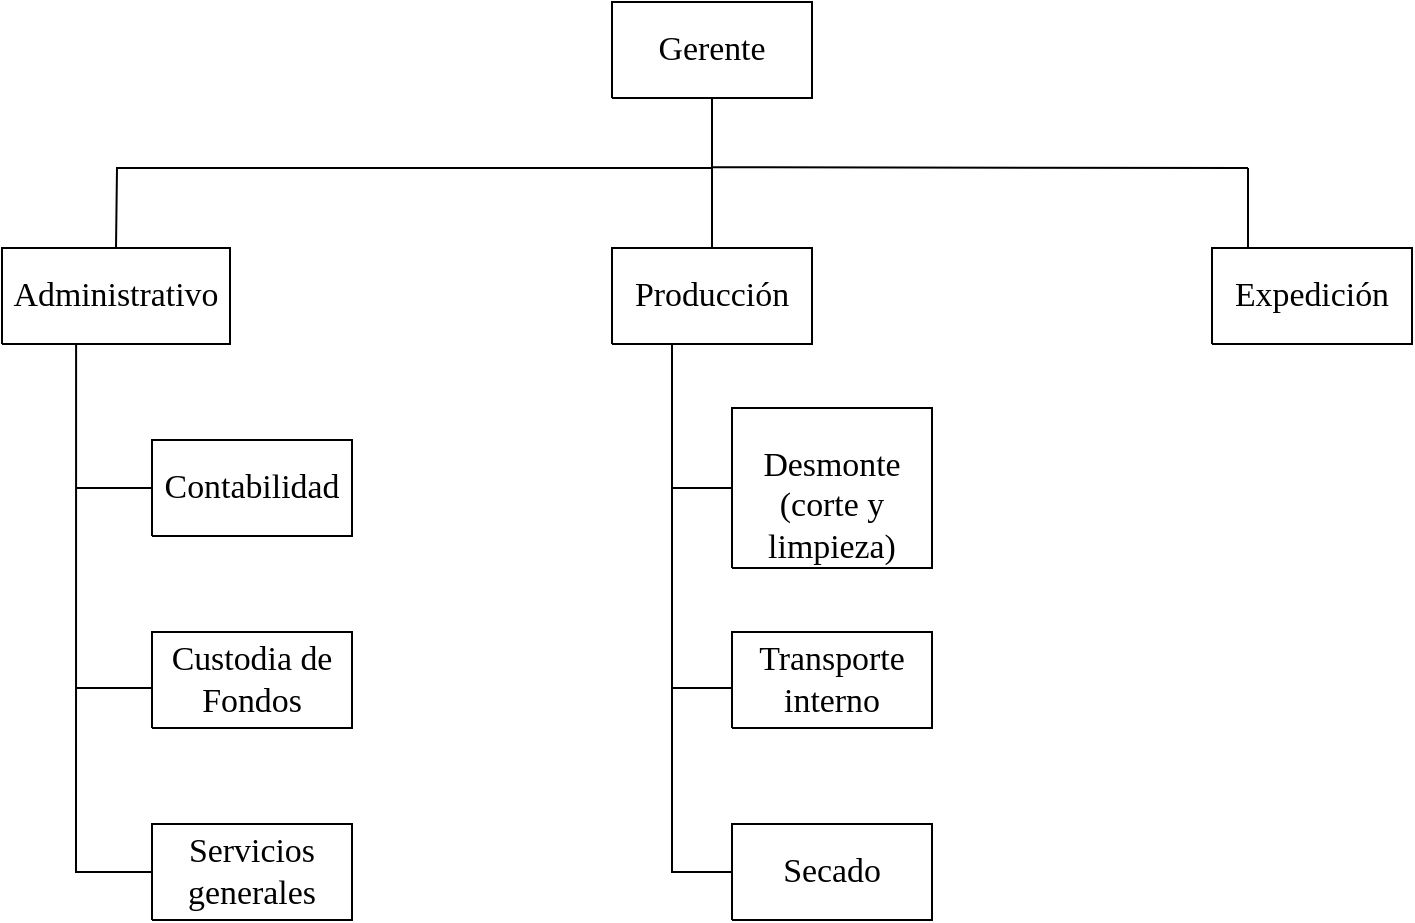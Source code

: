 <mxfile version="21.6.8" type="device">
  <diagram name="Página-1" id="Page-1">
    <mxGraphModel dx="864" dy="516" grid="1" gridSize="10" guides="1" tooltips="1" connect="1" arrows="1" fold="1" page="1" pageScale="1" pageWidth="827" pageHeight="1169" math="0" shadow="0">
      <root>
        <mxCell id="0" />
        <mxCell id="1" parent="0" />
        <UserObject label="&lt;div style=&quot;font-size: 1px&quot;&gt;&lt;p style=&quot;text-align:center;margin-left:0;margin-right:0;margin-top:0px;margin-bottom:0px;text-indent:0;vertical-align:middle;direction:ltr;&quot;&gt;&lt;/p&gt;&lt;/div&gt;" tags="Fondo" id="2">
          <mxCell style="verticalAlign=middle;align=center;overflow=width;vsdxID=2;fillColor=#FFFFFF;gradientColor=none;shape=stencil(UzV2Ls5ILEhVNTIoLinKz04tz0wpyVA1dlE1MsrMy0gtyiwBslSNXVWNndPyi1LTi/JL81Ig/IJEkEoQKze/DGRCBUSfAUiHkUElhGdoAOG7QZTmZObhVIpHIcwUMpSS4AA0pUAGwo9pmTk5kCBClkcPE6AQJDyNXQE=);spacingTop=-3;spacingBottom=-3;spacingLeft=-3;spacingRight=-3;points=[];labelBackgroundColor=none;rounded=0;html=1;whiteSpace=wrap;" parent="1" vertex="1">
            <mxGeometry x="330" y="25" width="100" height="48" as="geometry" />
          </mxCell>
        </UserObject>
        <UserObject label="" tags="Fondo" id="3">
          <mxCell style="vsdxID=4;fillColor=none;gradientColor=none;shape=stencil(nZBLDoAgDERP0z3SIyjew0SURgSD+Lu9kMZoXLhwN9O+tukAlrNpJg1SzDH4QW/URgNYgZTkjA4UkwJUgGXng+6DX1zLfmoymdXo17xh5zmRJ6Q42BWCfc2oJfdAr+Yv+AP9Cb7OJ3H/2JG1HNGz/84klThPVCc=);strokeColor=none;points=[];labelBackgroundColor=none;rounded=0;html=1;whiteSpace=wrap;" parent="1" vertex="1">
            <mxGeometry x="330" y="25" width="100" height="48" as="geometry" />
          </mxCell>
        </UserObject>
        <UserObject label="&lt;div style=&quot;font-size: 1px&quot;&gt;&lt;font style=&quot;font-size:16.93px;font-family:Calibri;color:#000000;direction:ltr;letter-spacing:0px;line-height:120%;opacity:1&quot;&gt;Gerente&lt;br/&gt;&lt;/font&gt;&lt;/div&gt;" tags="Fondo" id="4">
          <mxCell style="verticalAlign=middle;align=center;overflow=width;vsdxID=5;fillColor=none;gradientColor=none;shape=stencil(nZBLDoAgDERP0z3SIyjew0SURgSD+Lu9kMZoXLhwN9O+tukAlrNpJg1SzDH4QW/URgNYgZTkjA4UkwJUgGXng+6DX1zLfmoymdXo17xh5zmRJ6Q42BWCfc2oJfdAr+Yv+AP9Cb7OJ3H/2JG1HNGz/84klThPVCc=);strokeColor=none;points=[];labelBackgroundColor=none;rounded=0;html=1;whiteSpace=wrap;" parent="1" vertex="1">
            <mxGeometry x="330" y="25" width="100" height="48" as="geometry" />
          </mxCell>
        </UserObject>
        <UserObject label="&lt;div style=&quot;font-size: 1px&quot;&gt;&lt;p style=&quot;text-align:center;margin-left:0;margin-right:0;margin-top:0px;margin-bottom:0px;text-indent:0;vertical-align:middle;direction:ltr;&quot;&gt;&lt;/p&gt;&lt;/div&gt;" tags="Fondo" id="5">
          <mxCell style="verticalAlign=middle;align=center;overflow=width;vsdxID=17;fillColor=#FFFFFF;gradientColor=none;shape=stencil(UzV2Ls5ILEhVNTIoLinKz04tz0wpyVA1dlE1MsrMy0gtyiwBslSNXVWNndPyi1LTi/JL81Ig/IJEkEoQKze/DGRCBUSfAUiHkUElhGdoAOG7QZTmZObhVIpHIcwUMpSS4AA0pUAGwo9pmTk5kCBClkcPE6AQJDyNXQE=);spacingTop=-3;spacingBottom=-3;spacingLeft=-3;spacingRight=-3;points=[];labelBackgroundColor=none;rounded=0;html=1;whiteSpace=wrap;" parent="1" vertex="1">
            <mxGeometry x="630" y="148" width="100" height="48" as="geometry" />
          </mxCell>
        </UserObject>
        <UserObject label="&lt;div style=&quot;font-size: 1px&quot;&gt;&lt;p style=&quot;text-align:center;margin-left:0;margin-right:0;margin-top:0px;margin-bottom:0px;text-indent:0;vertical-align:middle;direction:ltr;&quot;&gt;&lt;/p&gt;&lt;/div&gt;" tags="Fondo" id="6">
          <mxCell style="verticalAlign=middle;align=center;overflow=width;vsdxID=18;fillColor=#FFFFFF;gradientColor=none;shape=stencil(UzV2Ls5ILEhVNTIoLinKz04tz0wpyVA1dlE1MsrMy0gtyiwBslSNXVWNndPyi1LTi/JL81Ig/IJEkEoQKze/DGRCBUSfAUiHkUElhGdoAOG7QZTmZObhVIpHIcwUMpSS4AA0pUAGwo9pmTk5kCBClkcPE6AQJDyNXQE=);spacingTop=-3;spacingBottom=-3;spacingLeft=-3;spacingRight=-3;points=[];labelBackgroundColor=none;rounded=0;html=1;whiteSpace=wrap;" parent="1" vertex="1">
            <mxGeometry x="330" y="148" width="100" height="48" as="geometry" />
          </mxCell>
        </UserObject>
        <UserObject label="&lt;div style=&quot;font-size: 1px&quot;&gt;&lt;p style=&quot;text-align:center;margin-left:0;margin-right:0;margin-top:0px;margin-bottom:0px;text-indent:0;vertical-align:middle;direction:ltr;&quot;&gt;&lt;/p&gt;&lt;/div&gt;" tags="Fondo" id="7">
          <mxCell style="verticalAlign=middle;align=center;overflow=width;vsdxID=19;fillColor=#FFFFFF;gradientColor=none;shape=stencil(UzV2Ls5ILEhVNTIoLinKz04tz0wpyVA1dlE1MsrMy0gtyiwBslSNXVWNndPyi1LTi/JL81Ig/IJEkEoQKze/DGRCBUSfAUiHkUElhGdoAOG7QZTmZObhVIpHIcwUMpSS4AA0pUAGwo9pmTk5kCBClkcPE6AQJDyNXQE=);spacingTop=-3;spacingBottom=-3;spacingLeft=-3;spacingRight=-3;points=[];labelBackgroundColor=none;rounded=0;html=1;whiteSpace=wrap;" parent="1" vertex="1">
            <mxGeometry x="25" y="148" width="114" height="48" as="geometry" />
          </mxCell>
        </UserObject>
        <UserObject label="&lt;div style=&quot;font-size: 1px&quot;&gt;&lt;font style=&quot;font-size:16.93px;font-family:Calibri;color:#000000;direction:ltr;letter-spacing:0px;line-height:120%;opacity:1&quot;&gt;Administrativo &lt;br/&gt;&lt;/font&gt;&lt;/div&gt;" tags="Fondo" id="8">
          <mxCell style="verticalAlign=middle;align=center;overflow=width;vsdxID=24;fillColor=none;gradientColor=none;shape=stencil(nZBLDoAgDERP0z3SIyjew0SURgSD+Lu9kMZoXLhwN9O+tukAlrNpJg1SzDH4QW/URgNYgZTkjA4UkwJUgGXng+6DX1zLfmoymdXo17xh5zmRJ6Q42BWCfc2oJfdAr+Yv+AP9Cb7OJ3H/2JG1HNGz/84klThPVCc=);strokeColor=none;points=[];labelBackgroundColor=none;rounded=0;html=1;whiteSpace=wrap;" parent="1" vertex="1">
            <mxGeometry x="25" y="148" width="114" height="48" as="geometry" />
          </mxCell>
        </UserObject>
        <UserObject label="&lt;div style=&quot;font-size: 1px&quot;&gt;&lt;font style=&quot;font-size:16.93px;font-family:Calibri;color:#000000;direction:ltr;letter-spacing:0px;line-height:120%;opacity:1&quot;&gt;Producción &lt;br/&gt;&lt;/font&gt;&lt;/div&gt;" tags="Fondo" id="9">
          <mxCell style="verticalAlign=middle;align=center;overflow=width;vsdxID=25;fillColor=none;gradientColor=none;shape=stencil(nZBLDoAgDERP0z3SIyjew0SURgSD+Lu9kMZoXLhwN9O+tukAlrNpJg1SzDH4QW/URgNYgZTkjA4UkwJUgGXng+6DX1zLfmoymdXo17xh5zmRJ6Q42BWCfc2oJfdAr+Yv+AP9Cb7OJ3H/2JG1HNGz/84klThPVCc=);strokeColor=none;points=[];labelBackgroundColor=none;rounded=0;html=1;whiteSpace=wrap;" parent="1" vertex="1">
            <mxGeometry x="330" y="148" width="100" height="48" as="geometry" />
          </mxCell>
        </UserObject>
        <UserObject label="&lt;div style=&quot;font-size: 1px&quot;&gt;&lt;font style=&quot;font-size:16.93px;font-family:Calibri;color:#000000;direction:ltr;letter-spacing:0px;line-height:120%;opacity:1&quot;&gt;Expedición &lt;br/&gt;&lt;/font&gt;&lt;/div&gt;" tags="Fondo" id="10">
          <mxCell style="verticalAlign=middle;align=center;overflow=width;vsdxID=26;fillColor=none;gradientColor=none;shape=stencil(nZBLDoAgDERP0z3SIyjew0SURgSD+Lu9kMZoXLhwN9O+tukAlrNpJg1SzDH4QW/URgNYgZTkjA4UkwJUgGXng+6DX1zLfmoymdXo17xh5zmRJ6Q42BWCfc2oJfdAr+Yv+AP9Cb7OJ3H/2JG1HNGz/84klThPVCc=);strokeColor=none;points=[];labelBackgroundColor=none;rounded=0;html=1;whiteSpace=wrap;" parent="1" vertex="1">
            <mxGeometry x="630" y="148" width="100" height="48" as="geometry" />
          </mxCell>
        </UserObject>
        <UserObject label="&lt;div style=&quot;font-size: 1px&quot;&gt;&lt;p style=&quot;text-align:center;margin-left:0;margin-right:0;margin-top:0px;margin-bottom:0px;text-indent:0;vertical-align:middle;direction:ltr;&quot;&gt;&lt;/p&gt;&lt;/div&gt;" tags="Fondo" id="11">
          <mxCell style="verticalAlign=middle;align=center;overflow=width;vsdxID=27;fillColor=#FFFFFF;gradientColor=none;shape=stencil(UzV2Ls5ILEhVNTIoLinKz04tz0wpyVA1dlE1MsrMy0gtyiwBslSNXVWNndPyi1LTi/JL81Ig/IJEkEoQKze/DGRCBUSfAUiHkUElhGdoAOG7QZTmZObhVIpHIcwUMpSS4AA0pUAGwo9pmTk5kCBClkcPE6AQJDyNXQE=);spacingTop=-3;spacingBottom=-3;spacingLeft=-3;spacingRight=-3;points=[];labelBackgroundColor=none;rounded=0;html=1;whiteSpace=wrap;" parent="1" vertex="1">
            <mxGeometry x="100" y="244" width="100" height="48" as="geometry" />
          </mxCell>
        </UserObject>
        <UserObject label="&lt;div style=&quot;font-size: 1px&quot;&gt;&lt;font style=&quot;font-size:16.93px;font-family:Calibri;color:#000000;direction:ltr;letter-spacing:0px;line-height:120%;opacity:1&quot;&gt;Contabilidad&lt;br/&gt;&lt;/font&gt;&lt;/div&gt;" tags="Fondo" id="12">
          <mxCell style="verticalAlign=middle;align=center;overflow=width;vsdxID=28;fillColor=none;gradientColor=none;shape=stencil(nZBLDoAgDERP0z3SIyjew0SURgSD+Lu9kMZoXLhwN9O+tukAlrNpJg1SzDH4QW/URgNYgZTkjA4UkwJUgGXng+6DX1zLfmoymdXo17xh5zmRJ6Q42BWCfc2oJfdAr+Yv+AP9Cb7OJ3H/2JG1HNGz/84klThPVCc=);strokeColor=none;points=[];labelBackgroundColor=none;rounded=0;html=1;whiteSpace=wrap;" parent="1" vertex="1">
            <mxGeometry x="100" y="244" width="100" height="48" as="geometry" />
          </mxCell>
        </UserObject>
        <UserObject label="&lt;div style=&quot;font-size: 1px&quot;&gt;&lt;p style=&quot;text-align:center;margin-left:0;margin-right:0;margin-top:0px;margin-bottom:0px;text-indent:0;vertical-align:middle;direction:ltr;&quot;&gt;&lt;/p&gt;&lt;/div&gt;" tags="Fondo" id="13">
          <mxCell style="verticalAlign=middle;align=center;overflow=width;vsdxID=29;fillColor=#FFFFFF;gradientColor=none;shape=stencil(UzV2Ls5ILEhVNTIoLinKz04tz0wpyVA1dlE1MsrMy0gtyiwBslSNXVWNndPyi1LTi/JL81Ig/IJEkEoQKze/DGRCBUSfAUiHkUElhGdoAOG7QZTmZObhVIpHIcwUMpSS4AA0pUAGwo9pmTk5kCBClkcPE6AQJDyNXQE=);spacingTop=-3;spacingBottom=-3;spacingLeft=-3;spacingRight=-3;points=[];labelBackgroundColor=none;rounded=0;html=1;whiteSpace=wrap;" parent="1" vertex="1">
            <mxGeometry x="100" y="340" width="100" height="48" as="geometry" />
          </mxCell>
        </UserObject>
        <UserObject label="&lt;div style=&quot;font-size: 1px&quot;&gt;&lt;font style=&quot;font-size:16.93px;font-family:Calibri;color:#000000;direction:ltr;letter-spacing:0px;line-height:120%;opacity:1&quot;&gt;Custodia de Fondos&lt;br/&gt;&lt;/font&gt;&lt;/div&gt;" tags="Fondo" id="14">
          <mxCell style="verticalAlign=middle;align=center;overflow=width;vsdxID=30;fillColor=none;gradientColor=none;shape=stencil(nZBLDoAgDERP0z3SIyjew0SURgSD+Lu9kMZoXLhwN9O+tukAlrNpJg1SzDH4QW/URgNYgZTkjA4UkwJUgGXng+6DX1zLfmoymdXo17xh5zmRJ6Q42BWCfc2oJfdAr+Yv+AP9Cb7OJ3H/2JG1HNGz/84klThPVCc=);strokeColor=none;points=[];labelBackgroundColor=none;rounded=0;html=1;whiteSpace=wrap;" parent="1" vertex="1">
            <mxGeometry x="100" y="340" width="100" height="48" as="geometry" />
          </mxCell>
        </UserObject>
        <UserObject label="&lt;div style=&quot;font-size: 1px&quot;&gt;&lt;p style=&quot;text-align:center;margin-left:0;margin-right:0;margin-top:0px;margin-bottom:0px;text-indent:0;vertical-align:middle;direction:ltr;&quot;&gt;&lt;/p&gt;&lt;/div&gt;" tags="Fondo" id="15">
          <mxCell style="verticalAlign=middle;align=center;overflow=width;vsdxID=31;fillColor=#FFFFFF;gradientColor=none;shape=stencil(UzV2Ls5ILEhVNTIoLinKz04tz0wpyVA1dlE1MsrMy0gtyiwBslSNXVWNndPyi1LTi/JL81Ig/IJEkEoQKze/DGRCBUSfAUiHkUElhGdoAOG7QZTmZObhVIpHIcwUMpSS4AA0pUAGwo9pmTk5kCBClkcPE6AQJDyNXQE=);spacingTop=-3;spacingBottom=-3;spacingLeft=-3;spacingRight=-3;points=[];labelBackgroundColor=none;rounded=0;html=1;whiteSpace=wrap;" parent="1" vertex="1">
            <mxGeometry x="100" y="436" width="100" height="48" as="geometry" />
          </mxCell>
        </UserObject>
        <UserObject label="&lt;div style=&quot;font-size: 1px&quot;&gt;&lt;font style=&quot;font-size:16.93px;font-family:Calibri;color:#000000;direction:ltr;letter-spacing:0px;line-height:120%;opacity:1&quot;&gt;Servicios generales&lt;br/&gt;&lt;/font&gt;&lt;/div&gt;" tags="Fondo" id="16">
          <mxCell style="verticalAlign=middle;align=center;overflow=width;vsdxID=32;fillColor=none;gradientColor=none;shape=stencil(nZBLDoAgDERP0z3SIyjew0SURgSD+Lu9kMZoXLhwN9O+tukAlrNpJg1SzDH4QW/URgNYgZTkjA4UkwJUgGXng+6DX1zLfmoymdXo17xh5zmRJ6Q42BWCfc2oJfdAr+Yv+AP9Cb7OJ3H/2JG1HNGz/84klThPVCc=);strokeColor=none;points=[];labelBackgroundColor=none;rounded=0;html=1;whiteSpace=wrap;" parent="1" vertex="1">
            <mxGeometry x="100" y="436" width="100" height="48" as="geometry" />
          </mxCell>
        </UserObject>
        <UserObject label="&lt;div style=&quot;font-size: 1px&quot;&gt;&lt;p style=&quot;text-align:center;margin-left:0;margin-right:0;margin-top:0px;margin-bottom:0px;text-indent:0;vertical-align:middle;direction:ltr;&quot;&gt;&lt;/p&gt;&lt;/div&gt;" tags="Fondo" id="17">
          <mxCell style="verticalAlign=middle;align=center;overflow=width;vsdxID=36;fillColor=#FFFFFF;gradientColor=none;shape=stencil(UzV2Ls5ILEhVNTIoLinKz04tz0wpyVA1dlE1MsrMy0gtyiwBslSNXVWNndPyi1LTi/JL81Ig/IJEkEoQKze/DGRCBUSfAUiHkUElhGdoAOG7QZTmZObhVIpHIcwUMpSS4AA0pUAGwo9pmTk5kCBClkcPE6AQJDyNXQE=);spacingTop=-3;spacingBottom=-3;spacingLeft=-3;spacingRight=-3;points=[];labelBackgroundColor=none;rounded=0;html=1;whiteSpace=wrap;" parent="1" vertex="1">
            <mxGeometry x="390" y="228" width="100" height="80" as="geometry" />
          </mxCell>
        </UserObject>
        <UserObject label="&lt;div style=&quot;font-size: 1px&quot;&gt;&lt;p style=&quot;text-align:center;margin-left:0;margin-right:0;margin-top:0px;margin-bottom:0px;text-indent:0;vertical-align:middle;direction:ltr;&quot;&gt;&lt;/p&gt;&lt;/div&gt;" tags="Fondo" id="18">
          <mxCell style="verticalAlign=middle;align=center;overflow=width;vsdxID=37;fillColor=#FFFFFF;gradientColor=none;shape=stencil(UzV2Ls5ILEhVNTIoLinKz04tz0wpyVA1dlE1MsrMy0gtyiwBslSNXVWNndPyi1LTi/JL81Ig/IJEkEoQKze/DGRCBUSfAUiHkUElhGdoAOG7QZTmZObhVIpHIcwUMpSS4AA0pUAGwo9pmTk5kCBClkcPE6AQJDyNXQE=);spacingTop=-3;spacingBottom=-3;spacingLeft=-3;spacingRight=-3;points=[];labelBackgroundColor=none;rounded=0;html=1;whiteSpace=wrap;" parent="1" vertex="1">
            <mxGeometry x="390" y="340" width="100" height="48" as="geometry" />
          </mxCell>
        </UserObject>
        <UserObject label="&lt;div style=&quot;font-size: 1px&quot;&gt;&lt;p style=&quot;text-align:center;margin-left:0;margin-right:0;margin-top:0px;margin-bottom:0px;text-indent:0;vertical-align:middle;direction:ltr;&quot;&gt;&lt;/p&gt;&lt;/div&gt;" tags="Fondo" id="19">
          <mxCell style="verticalAlign=middle;align=center;overflow=width;vsdxID=38;fillColor=#FFFFFF;gradientColor=none;shape=stencil(UzV2Ls5ILEhVNTIoLinKz04tz0wpyVA1dlE1MsrMy0gtyiwBslSNXVWNndPyi1LTi/JL81Ig/IJEkEoQKze/DGRCBUSfAUiHkUElhGdoAOG7QZTmZObhVIpHIcwUMpSS4AA0pUAGwo9pmTk5kCBClkcPE6AQJDyNXQE=);spacingTop=-3;spacingBottom=-3;spacingLeft=-3;spacingRight=-3;points=[];labelBackgroundColor=none;rounded=0;html=1;whiteSpace=wrap;" parent="1" vertex="1">
            <mxGeometry x="390" y="436" width="100" height="48" as="geometry" />
          </mxCell>
        </UserObject>
        <UserObject label="&lt;div style=&quot;font-size: 1px&quot;&gt;&lt;font style=&quot;font-size:16.93px;font-family:Calibri;color:#000000;direction:ltr;letter-spacing:0px;line-height:120%;opacity:1&quot;&gt;Desmonte (corte y limpieza)&lt;br/&gt;&lt;/font&gt;&lt;/div&gt;" tags="Fondo" id="20">
          <mxCell style="verticalAlign=middle;align=center;overflow=width;vsdxID=39;fillColor=none;gradientColor=none;shape=stencil(nZBLDoAgDERP0z3SIyjew0SURgSD+Lu9kMZoXLhwN9O+tukAlrNpJg1SzDH4QW/URgNYgZTkjA4UkwJUgGXng+6DX1zLfmoymdXo17xh5zmRJ6Q42BWCfc2oJfdAr+Yv+AP9Cb7OJ3H/2JG1HNGz/84klThPVCc=);strokeColor=none;points=[];labelBackgroundColor=none;rounded=0;html=1;whiteSpace=wrap;" parent="1" vertex="1">
            <mxGeometry x="390" y="244" width="100" height="66" as="geometry" />
          </mxCell>
        </UserObject>
        <UserObject label="&lt;div style=&quot;font-size: 1px&quot;&gt;&lt;font style=&quot;font-size:16.93px;font-family:Calibri;color:#000000;direction:ltr;letter-spacing:0px;line-height:120%;opacity:1&quot;&gt;Transporte interno&lt;br/&gt;&lt;/font&gt;&lt;/div&gt;" tags="Fondo" id="21">
          <mxCell style="verticalAlign=middle;align=center;overflow=width;vsdxID=40;fillColor=none;gradientColor=none;shape=stencil(nZBLDoAgDERP0z3SIyjew0SURgSD+Lu9kMZoXLhwN9O+tukAlrNpJg1SzDH4QW/URgNYgZTkjA4UkwJUgGXng+6DX1zLfmoymdXo17xh5zmRJ6Q42BWCfc2oJfdAr+Yv+AP9Cb7OJ3H/2JG1HNGz/84klThPVCc=);strokeColor=none;points=[];labelBackgroundColor=none;rounded=0;html=1;whiteSpace=wrap;" parent="1" vertex="1">
            <mxGeometry x="390" y="340" width="100" height="48" as="geometry" />
          </mxCell>
        </UserObject>
        <UserObject label="&lt;div style=&quot;font-size: 1px&quot;&gt;&lt;font style=&quot;font-size:16.93px;font-family:Calibri;color:#000000;direction:ltr;letter-spacing:0px;line-height:120%;opacity:1&quot;&gt;Secado&lt;br/&gt;&lt;/font&gt;&lt;/div&gt;" tags="Fondo" id="22">
          <mxCell style="verticalAlign=middle;align=center;overflow=width;vsdxID=41;fillColor=none;gradientColor=none;shape=stencil(nZBLDoAgDERP0z3SIyjew0SURgSD+Lu9kMZoXLhwN9O+tukAlrNpJg1SzDH4QW/URgNYgZTkjA4UkwJUgGXng+6DX1zLfmoymdXo17xh5zmRJ6Q42BWCfc2oJfdAr+Yv+AP9Cb7OJ3H/2JG1HNGz/84klThPVCc=);strokeColor=none;points=[];labelBackgroundColor=none;rounded=0;html=1;whiteSpace=wrap;" parent="1" vertex="1">
            <mxGeometry x="390" y="436" width="100" height="48" as="geometry" />
          </mxCell>
        </UserObject>
        <mxCell id="23" parent="1" vertex="1">
          <mxGeometry x="360" y="368" as="geometry" />
        </mxCell>
        <UserObject label="" tags="Conector" id="24">
          <mxCell style="vsdxID=44;edgeStyle=none;startArrow=none;endArrow=none;startSize=5;endSize=5;spacingTop=0;spacingBottom=0;spacingLeft=0;spacingRight=0;verticalAlign=middle;html=1;labelBackgroundColor=none;rounded=0;exitX=0;exitY=0.583;exitDx=0;exitDy=0;exitPerimeter=0;" parent="1" source="18" target="23" edge="1">
            <mxGeometry relative="1" as="geometry">
              <mxPoint as="offset" />
              <Array as="points" />
            </mxGeometry>
          </mxCell>
        </UserObject>
        <mxCell id="25" parent="1" vertex="1">
          <mxGeometry x="360" y="268" as="geometry" />
        </mxCell>
        <UserObject label="" tags="Conector" id="26">
          <mxCell style="vsdxID=43;edgeStyle=none;startArrow=none;endArrow=none;startSize=5;endSize=5;spacingTop=0;spacingBottom=0;spacingLeft=0;spacingRight=0;verticalAlign=middle;html=1;labelBackgroundColor=none;rounded=0;exitX=0;exitY=0.5;exitDx=0;exitDy=0;exitPerimeter=0;" parent="1" source="17" target="25" edge="1">
            <mxGeometry relative="1" as="geometry">
              <mxPoint as="offset" />
              <Array as="points" />
            </mxGeometry>
          </mxCell>
        </UserObject>
        <UserObject label="" tags="Conector" id="27">
          <mxCell style="vsdxID=42;edgeStyle=none;startArrow=none;endArrow=none;startSize=5;endSize=5;spacingTop=0;spacingBottom=0;spacingLeft=0;spacingRight=0;verticalAlign=middle;html=1;labelBackgroundColor=none;rounded=0;exitX=0;exitY=0.5;exitDx=0;exitDy=0;exitPerimeter=0;entryX=0.3;entryY=1;entryDx=0;entryDy=0;entryPerimeter=0;" parent="1" source="19" target="6" edge="1">
            <mxGeometry relative="1" as="geometry">
              <mxPoint as="offset" />
              <Array as="points">
                <mxPoint x="360" y="460" />
              </Array>
            </mxGeometry>
          </mxCell>
        </UserObject>
        <mxCell id="28" parent="1" vertex="1">
          <mxGeometry x="648" y="108" as="geometry" />
        </mxCell>
        <UserObject label="" tags="Conector" id="29">
          <mxCell style="vsdxID=16;edgeStyle=none;startArrow=none;endArrow=none;startSize=5;endSize=5;spacingTop=0;spacingBottom=0;spacingLeft=0;spacingRight=0;verticalAlign=middle;html=1;labelBackgroundColor=none;rounded=0;exitX=0.5;exitY=1;exitDx=0;exitDy=0;exitPerimeter=0;" parent="1" source="2" target="28" edge="1">
            <mxGeometry relative="1" as="geometry">
              <mxPoint as="offset" />
              <Array as="points">
                <mxPoint x="380" y="107.6" />
              </Array>
            </mxGeometry>
          </mxCell>
        </UserObject>
        <mxCell id="30" parent="1" vertex="1">
          <mxGeometry x="648" y="108" as="geometry" />
        </mxCell>
        <UserObject label="" tags="Conector" id="31">
          <mxCell style="vsdxID=21;edgeStyle=none;startArrow=none;endArrow=none;startSize=5;endSize=5;spacingTop=0;spacingBottom=0;spacingLeft=0;spacingRight=0;verticalAlign=middle;html=1;labelBackgroundColor=none;rounded=0;entryX=0.18;entryY=0;entryDx=0;entryDy=0;entryPerimeter=0;" parent="1" source="30" target="5" edge="1">
            <mxGeometry relative="1" as="geometry">
              <mxPoint x="10" as="offset" />
              <Array as="points" />
            </mxGeometry>
          </mxCell>
        </UserObject>
        <mxCell id="32" parent="1" vertex="1">
          <mxGeometry x="380" y="108" as="geometry" />
        </mxCell>
        <UserObject label="" tags="Conector" id="33">
          <mxCell style="vsdxID=22;edgeStyle=none;startArrow=none;endArrow=none;startSize=5;endSize=5;spacingTop=0;spacingBottom=0;spacingLeft=0;spacingRight=0;verticalAlign=middle;html=1;labelBackgroundColor=none;rounded=0;entryX=0.5;entryY=0;entryDx=0;entryDy=0;entryPerimeter=0;" parent="1" source="32" target="6" edge="1">
            <mxGeometry relative="1" as="geometry">
              <mxPoint x="10" as="offset" />
              <Array as="points" />
            </mxGeometry>
          </mxCell>
        </UserObject>
        <mxCell id="34" parent="1" vertex="1">
          <mxGeometry x="380" y="108" as="geometry" />
        </mxCell>
        <UserObject label="" tags="Conector" id="35">
          <mxCell style="vsdxID=23;edgeStyle=none;startArrow=none;endArrow=none;startSize=5;endSize=5;spacingTop=0;spacingBottom=0;spacingLeft=0;spacingRight=0;verticalAlign=middle;html=1;labelBackgroundColor=none;rounded=0;entryX=0.5;entryY=0;entryDx=0;entryDy=0;entryPerimeter=0;" parent="1" source="34" target="7" edge="1">
            <mxGeometry relative="1" as="geometry">
              <mxPoint as="offset" />
              <Array as="points">
                <mxPoint x="82.5" y="108" />
              </Array>
            </mxGeometry>
          </mxCell>
        </UserObject>
        <UserObject label="" tags="Conector" id="36">
          <mxCell style="vsdxID=33;edgeStyle=none;startArrow=none;endArrow=none;startSize=5;endSize=5;spacingTop=0;spacingBottom=0;spacingLeft=0;spacingRight=0;verticalAlign=middle;html=1;labelBackgroundColor=none;rounded=0;exitX=0.325;exitY=1;exitDx=0;exitDy=0;exitPerimeter=0;entryX=0;entryY=0.5;entryDx=0;entryDy=0;entryPerimeter=0;" parent="1" source="7" target="15" edge="1">
            <mxGeometry relative="1" as="geometry">
              <mxPoint y="-1" as="offset" />
              <Array as="points">
                <mxPoint x="62" y="460" />
              </Array>
            </mxGeometry>
          </mxCell>
        </UserObject>
        <mxCell id="37" parent="1" vertex="1">
          <mxGeometry x="62" y="268" as="geometry" />
        </mxCell>
        <UserObject label="" tags="Conector" id="38">
          <mxCell style="vsdxID=34;edgeStyle=none;startArrow=none;endArrow=none;startSize=5;endSize=5;spacingTop=0;spacingBottom=0;spacingLeft=0;spacingRight=0;verticalAlign=middle;html=1;labelBackgroundColor=none;rounded=0;exitX=0;exitY=0.5;exitDx=0;exitDy=0;exitPerimeter=0;" parent="1" source="11" target="37" edge="1">
            <mxGeometry relative="1" as="geometry">
              <mxPoint as="offset" />
              <Array as="points" />
            </mxGeometry>
          </mxCell>
        </UserObject>
        <mxCell id="39" parent="1" vertex="1">
          <mxGeometry x="62" y="368" as="geometry" />
        </mxCell>
        <UserObject label="" tags="Conector" id="40">
          <mxCell style="vsdxID=35;edgeStyle=none;startArrow=none;endArrow=none;startSize=5;endSize=5;spacingTop=0;spacingBottom=0;spacingLeft=0;spacingRight=0;verticalAlign=middle;html=1;labelBackgroundColor=none;rounded=0;exitX=0;exitY=0.583;exitDx=0;exitDy=0;exitPerimeter=0;" parent="1" source="13" target="39" edge="1">
            <mxGeometry relative="1" as="geometry">
              <mxPoint as="offset" />
              <Array as="points" />
            </mxGeometry>
          </mxCell>
        </UserObject>
      </root>
    </mxGraphModel>
  </diagram>
</mxfile>
